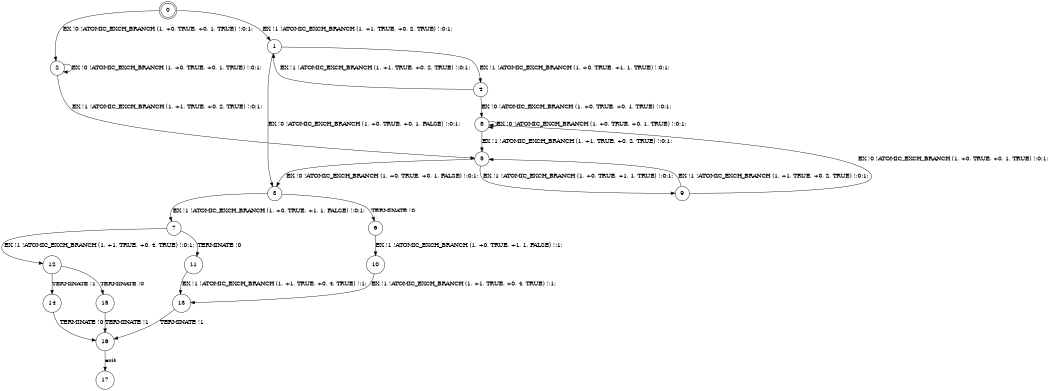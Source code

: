 digraph BCG {
size = "7, 10.5";
center = TRUE;
node [shape = circle];
0 [peripheries = 2];
0 -> 1 [label = "EX !1 !ATOMIC_EXCH_BRANCH (1, +1, TRUE, +0, 2, TRUE) !:0:1:"];
0 -> 2 [label = "EX !0 !ATOMIC_EXCH_BRANCH (1, +0, TRUE, +0, 1, TRUE) !:0:1:"];
1 -> 3 [label = "EX !0 !ATOMIC_EXCH_BRANCH (1, +0, TRUE, +0, 1, FALSE) !:0:1:"];
1 -> 4 [label = "EX !1 !ATOMIC_EXCH_BRANCH (1, +0, TRUE, +1, 1, TRUE) !:0:1:"];
2 -> 5 [label = "EX !1 !ATOMIC_EXCH_BRANCH (1, +1, TRUE, +0, 2, TRUE) !:0:1:"];
2 -> 2 [label = "EX !0 !ATOMIC_EXCH_BRANCH (1, +0, TRUE, +0, 1, TRUE) !:0:1:"];
3 -> 6 [label = "TERMINATE !0"];
3 -> 7 [label = "EX !1 !ATOMIC_EXCH_BRANCH (1, +0, TRUE, +1, 1, FALSE) !:0:1:"];
4 -> 8 [label = "EX !0 !ATOMIC_EXCH_BRANCH (1, +0, TRUE, +0, 1, TRUE) !:0:1:"];
4 -> 1 [label = "EX !1 !ATOMIC_EXCH_BRANCH (1, +1, TRUE, +0, 2, TRUE) !:0:1:"];
5 -> 9 [label = "EX !1 !ATOMIC_EXCH_BRANCH (1, +0, TRUE, +1, 1, TRUE) !:0:1:"];
5 -> 3 [label = "EX !0 !ATOMIC_EXCH_BRANCH (1, +0, TRUE, +0, 1, FALSE) !:0:1:"];
6 -> 10 [label = "EX !1 !ATOMIC_EXCH_BRANCH (1, +0, TRUE, +1, 1, FALSE) !:1:"];
7 -> 11 [label = "TERMINATE !0"];
7 -> 12 [label = "EX !1 !ATOMIC_EXCH_BRANCH (1, +1, TRUE, +0, 4, TRUE) !:0:1:"];
8 -> 5 [label = "EX !1 !ATOMIC_EXCH_BRANCH (1, +1, TRUE, +0, 2, TRUE) !:0:1:"];
8 -> 8 [label = "EX !0 !ATOMIC_EXCH_BRANCH (1, +0, TRUE, +0, 1, TRUE) !:0:1:"];
9 -> 5 [label = "EX !1 !ATOMIC_EXCH_BRANCH (1, +1, TRUE, +0, 2, TRUE) !:0:1:"];
9 -> 8 [label = "EX !0 !ATOMIC_EXCH_BRANCH (1, +0, TRUE, +0, 1, TRUE) !:0:1:"];
10 -> 13 [label = "EX !1 !ATOMIC_EXCH_BRANCH (1, +1, TRUE, +0, 4, TRUE) !:1:"];
11 -> 13 [label = "EX !1 !ATOMIC_EXCH_BRANCH (1, +1, TRUE, +0, 4, TRUE) !:1:"];
12 -> 14 [label = "TERMINATE !1"];
12 -> 15 [label = "TERMINATE !0"];
13 -> 16 [label = "TERMINATE !1"];
14 -> 16 [label = "TERMINATE !0"];
15 -> 16 [label = "TERMINATE !1"];
16 -> 17 [label = "exit"];
}
